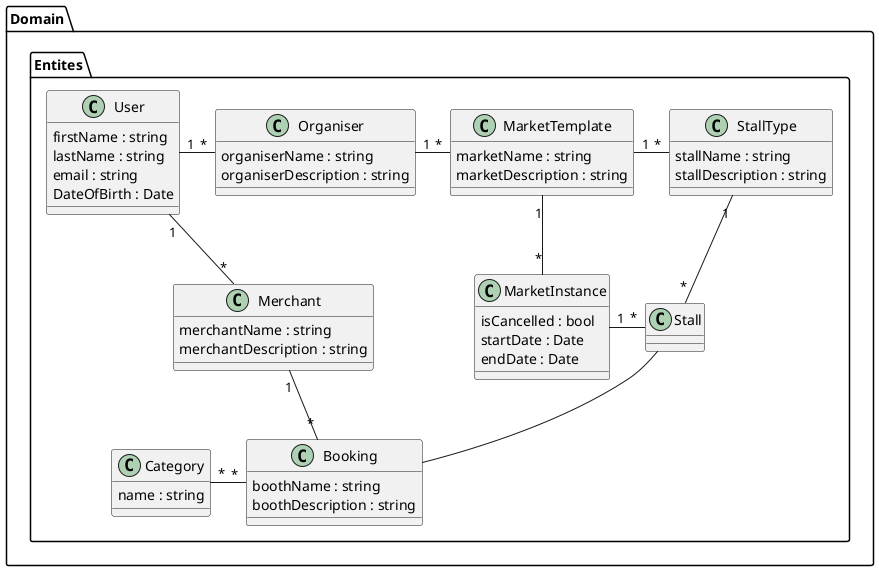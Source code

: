 @startuml
package Domain {
    package Entites {
        class Category{
            name : string
        }

        class Booking{
            boothName : string
            boothDescription : string
        }

        class MarketInstance {
            isCancelled : bool
            startDate : Date
            endDate : Date
        }

        class MarketTemplate {
            marketName : string
            marketDescription : string
        }

        class Merchant {
            merchantName : string
            merchantDescription : string
        }

        class Organiser {
            organiserName : string
            organiserDescription : string
        }

        class Stall {

        }

        class StallType {
            stallName : string
            stallDescription : string
        }

        class User {
            firstName : string
            lastName : string
            email : string
            DateOfBirth : Date
        }
    }
}

Booking "*" -left- "*" Category
MarketInstance "*" -up- "1" MarketTemplate
Merchant "1" -- "*" Booking
Organiser "1" -right- "*" MarketTemplate
MarketInstance "1" -right- "*" Stall
Stall -- Booking
MarketTemplate "1" -right- "*" StallType
Stall "*" -up- "1" StallType

User "1" -right- "*" Organiser
User "1" -right- "*" Merchant

@enduml